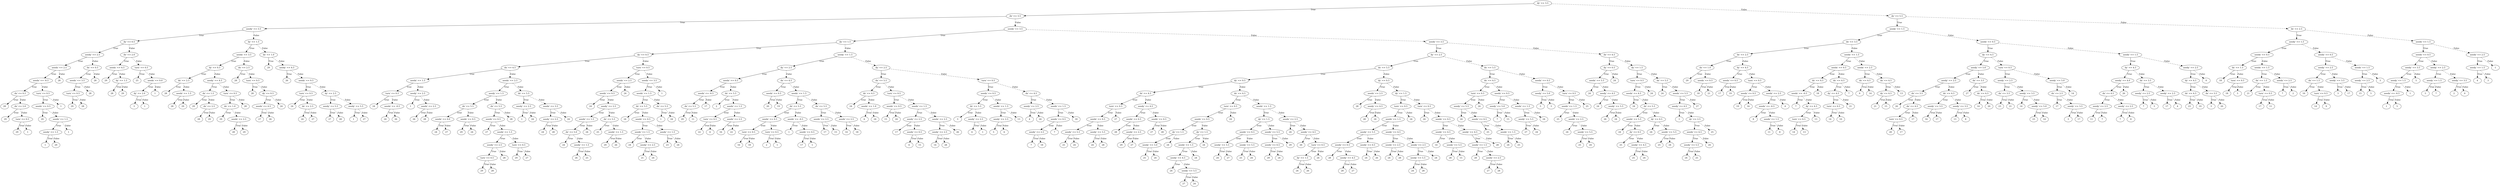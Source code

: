 digraph {
0 [label="dy' <= 3.5"];
1 [label="dx' <= 3.5"];
2 [label="seedy' <= 3.5"];
3 [label="dy' <= 0.5"];
4 [label="seedy' <= 2.5"];
5 [label="seedx' <= 2.5"];
6 [label="seedx' <= -0.5"];
7 [label="dx' <= 0.5"];
8 [label="28"];
7 -> 8 [label="True"];
9 [label="dx' <= 2.0"];
10 [label="29"];
9 -> 10 [label="True"];
11 [label="turn' <= 0.5"];
12 [label="29"];
11 -> 12 [label="True"];
13 [label="1"];
11 -> 13 [style="dashed", label="False"];
9 -> 11 [style="dashed", label="False"];
7 -> 9 [style="dashed", label="False"];
6 -> 7 [label="True"];
14 [label="turn' <= 0.5"];
15 [label="seedx' <= 0.5"];
16 [label="29"];
15 -> 16 [label="True"];
17 [label="seedx' <= 1.5"];
18 [label="seedy' <= 1.5"];
19 [label="1"];
18 -> 19 [label="True"];
20 [label="29"];
18 -> 20 [style="dashed", label="False"];
17 -> 18 [label="True"];
21 [label="1"];
17 -> 21 [style="dashed", label="False"];
15 -> 17 [style="dashed", label="False"];
14 -> 15 [label="True"];
22 [label="1"];
14 -> 22 [style="dashed", label="False"];
6 -> 14 [style="dashed", label="False"];
5 -> 6 [label="True"];
23 [label="28"];
5 -> 23 [style="dashed", label="False"];
4 -> 5 [label="True"];
24 [label="dx' <= 0.5"];
25 [label="seedx' <= 3.5"];
26 [label="turn' <= 0.5"];
27 [label="29"];
26 -> 27 [label="True"];
28 [label="28"];
26 -> 28 [style="dashed", label="False"];
25 -> 26 [label="True"];
29 [label="28"];
25 -> 29 [style="dashed", label="False"];
24 -> 25 [label="True"];
30 [label="28"];
24 -> 30 [style="dashed", label="False"];
4 -> 24 [style="dashed", label="False"];
3 -> 4 [label="True"];
31 [label="dx' <= 2.0"];
32 [label="seedx' <= 4.5"];
33 [label="29"];
32 -> 33 [label="True"];
34 [label="dy' <= 1.5"];
35 [label="28"];
34 -> 35 [label="True"];
36 [label="29"];
34 -> 36 [style="dashed", label="False"];
32 -> 34 [style="dashed", label="False"];
31 -> 32 [label="True"];
37 [label="turn' <= 0.5"];
38 [label="25"];
37 -> 38 [label="True"];
39 [label="seedx' <= 0.0"];
40 [label="dy' <= 2.0"];
41 [label="3"];
40 -> 41 [label="True"];
42 [label="1"];
40 -> 42 [style="dashed", label="False"];
39 -> 40 [label="True"];
43 [label="1"];
39 -> 43 [style="dashed", label="False"];
37 -> 39 [style="dashed", label="False"];
31 -> 37 [style="dashed", label="False"];
3 -> 31 [style="dashed", label="False"];
2 -> 3 [label="True"];
44 [label="dy' <= 1.5"];
45 [label="seedx' <= 3.5"];
46 [label="dy' <= 0.5"];
47 [label="dx' <= 2.5"];
48 [label="28"];
47 -> 48 [label="True"];
49 [label="seedx' <= 1.5"];
50 [label="28"];
49 -> 50 [label="True"];
51 [label="29"];
49 -> 51 [style="dashed", label="False"];
47 -> 49 [style="dashed", label="False"];
46 -> 47 [label="True"];
52 [label="seedy' <= 4.5"];
53 [label="dx' <= 1.5"];
54 [label="29"];
53 -> 54 [label="True"];
55 [label="dx' <= 2.5"];
56 [label="28"];
55 -> 56 [label="True"];
57 [label="29"];
55 -> 57 [style="dashed", label="False"];
53 -> 55 [style="dashed", label="False"];
52 -> 53 [label="True"];
58 [label="turn' <= 0.5"];
59 [label="dx' <= 1.0"];
60 [label="29"];
59 -> 60 [label="True"];
61 [label="seedx' <= 2.5"];
62 [label="28"];
61 -> 62 [label="True"];
63 [label="29"];
61 -> 63 [style="dashed", label="False"];
59 -> 61 [style="dashed", label="False"];
58 -> 59 [label="True"];
64 [label="28"];
58 -> 64 [style="dashed", label="False"];
52 -> 58 [style="dashed", label="False"];
46 -> 52 [style="dashed", label="False"];
45 -> 46 [label="True"];
65 [label="dx' <= 2.5"];
66 [label="28"];
65 -> 66 [label="True"];
67 [label="turn' <= 0.5"];
68 [label="28"];
67 -> 68 [label="True"];
69 [label="dy' <= 0.5"];
70 [label="seedx' <= 4.5"];
71 [label="27"];
70 -> 71 [label="True"];
72 [label="26"];
70 -> 72 [style="dashed", label="False"];
69 -> 70 [label="True"];
73 [label="24"];
69 -> 73 [style="dashed", label="False"];
67 -> 69 [style="dashed", label="False"];
65 -> 67 [style="dashed", label="False"];
45 -> 65 [style="dashed", label="False"];
44 -> 45 [label="True"];
74 [label="dx' <= 1.0"];
75 [label="29"];
74 -> 75 [label="True"];
76 [label="seedy' <= 4.5"];
77 [label="26"];
76 -> 77 [label="True"];
78 [label="seedx' <= 0.5"];
79 [label="turn' <= 0.5"];
80 [label="24"];
79 -> 80 [label="True"];
81 [label="dx' <= 2.5"];
82 [label="24"];
81 -> 82 [label="True"];
83 [label="27"];
81 -> 83 [style="dashed", label="False"];
79 -> 81 [style="dashed", label="False"];
78 -> 79 [label="True"];
84 [label="dy' <= 2.5"];
85 [label="seedy' <= 5.5"];
86 [label="27"];
85 -> 86 [label="True"];
87 [label="28"];
85 -> 87 [style="dashed", label="False"];
84 -> 85 [label="True"];
88 [label="seedy' <= 5.5"];
89 [label="1"];
88 -> 89 [label="True"];
90 [label="27"];
88 -> 90 [style="dashed", label="False"];
84 -> 88 [style="dashed", label="False"];
78 -> 84 [style="dashed", label="False"];
76 -> 78 [style="dashed", label="False"];
74 -> 76 [style="dashed", label="False"];
44 -> 74 [style="dashed", label="False"];
2 -> 44 [style="dashed", label="False"];
1 -> 2 [label="True"];
91 [label="seedy' <= 3.5"];
92 [label="dy' <= 1.5"];
93 [label="dy' <= 0.5"];
94 [label="dx' <= 4.5"];
95 [label="seedx' <= 1.5"];
96 [label="turn' <= 0.5"];
97 [label="24"];
96 -> 97 [label="True"];
98 [label="seedx' <= -0.5"];
99 [label="24"];
98 -> 99 [label="True"];
100 [label="26"];
98 -> 100 [style="dashed", label="False"];
96 -> 98 [style="dashed", label="False"];
95 -> 96 [label="True"];
101 [label="seedy' <= 2.5"];
102 [label="1"];
101 -> 102 [label="True"];
103 [label="seedx' <= 2.5"];
104 [label="26"];
103 -> 104 [label="True"];
105 [label="28"];
103 -> 105 [style="dashed", label="False"];
101 -> 103 [style="dashed", label="False"];
95 -> 101 [style="dashed", label="False"];
94 -> 95 [label="True"];
106 [label="seedx' <= 2.5"];
107 [label="seedy' <= 1.5"];
108 [label="dx' <= 5.5"];
109 [label="seedx' <= 0.0"];
110 [label="24"];
109 -> 110 [label="True"];
111 [label="27"];
109 -> 111 [style="dashed", label="False"];
108 -> 109 [label="True"];
112 [label="seedx' <= 0.5"];
113 [label="29"];
112 -> 113 [label="True"];
114 [label="24"];
112 -> 114 [style="dashed", label="False"];
108 -> 112 [style="dashed", label="False"];
107 -> 108 [label="True"];
115 [label="dx' <= 5.5"];
116 [label="seedx' <= 0.5"];
117 [label="27"];
116 -> 117 [label="True"];
118 [label="seedx' <= 1.5"];
119 [label="seedy' <= 2.5"];
120 [label="turn' <= 0.5"];
121 [label="29"];
120 -> 121 [label="True"];
122 [label="28"];
120 -> 122 [style="dashed", label="False"];
119 -> 120 [label="True"];
123 [label="28"];
119 -> 123 [style="dashed", label="False"];
118 -> 119 [label="True"];
124 [label="turn' <= 0.5"];
125 [label="29"];
124 -> 125 [label="True"];
126 [label="27"];
124 -> 126 [style="dashed", label="False"];
118 -> 124 [style="dashed", label="False"];
116 -> 118 [style="dashed", label="False"];
115 -> 116 [label="True"];
127 [label="28"];
115 -> 127 [style="dashed", label="False"];
107 -> 115 [style="dashed", label="False"];
106 -> 107 [label="True"];
128 [label="dx' <= 5.5"];
129 [label="seedy' <= 2.5"];
130 [label="1"];
129 -> 130 [label="True"];
131 [label="24"];
129 -> 131 [style="dashed", label="False"];
128 -> 129 [label="True"];
132 [label="seedx' <= 3.5"];
133 [label="seedy' <= 2.5"];
134 [label="24"];
133 -> 134 [label="True"];
135 [label="28"];
133 -> 135 [style="dashed", label="False"];
132 -> 133 [label="True"];
136 [label="24"];
132 -> 136 [style="dashed", label="False"];
128 -> 132 [style="dashed", label="False"];
106 -> 128 [style="dashed", label="False"];
94 -> 106 [style="dashed", label="False"];
93 -> 94 [label="True"];
137 [label="turn' <= 0.5"];
138 [label="seedx' <= 2.5"];
139 [label="seedx' <= 0.5"];
140 [label="24"];
139 -> 140 [label="True"];
141 [label="seedy' <= 2.5"];
142 [label="seedx' <= 1.5"];
143 [label="dx' <= 5.0"];
144 [label="24"];
143 -> 144 [label="True"];
145 [label="seedy' <= 1.5"];
146 [label="26"];
145 -> 146 [label="True"];
147 [label="25"];
145 -> 147 [style="dashed", label="False"];
143 -> 145 [style="dashed", label="False"];
142 -> 143 [label="True"];
148 [label="24"];
142 -> 148 [style="dashed", label="False"];
141 -> 142 [label="True"];
149 [label="dx' <= 5.5"];
150 [label="25"];
149 -> 150 [label="True"];
151 [label="seedx' <= 1.5"];
152 [label="29"];
151 -> 152 [label="True"];
153 [label="26"];
151 -> 153 [style="dashed", label="False"];
149 -> 151 [style="dashed", label="False"];
141 -> 149 [style="dashed", label="False"];
139 -> 141 [style="dashed", label="False"];
138 -> 139 [label="True"];
154 [label="24"];
138 -> 154 [style="dashed", label="False"];
137 -> 138 [label="True"];
155 [label="seedx' <= 3.5"];
156 [label="seedx' <= 1.5"];
157 [label="dx' <= 5.5"];
158 [label="24"];
157 -> 158 [label="True"];
159 [label="seedx' <= 0.5"];
160 [label="seedy' <= 1.5"];
161 [label="24"];
160 -> 161 [label="True"];
162 [label="seedy' <= 2.5"];
163 [label="21"];
162 -> 163 [label="True"];
164 [label="24"];
162 -> 164 [style="dashed", label="False"];
160 -> 162 [style="dashed", label="False"];
159 -> 160 [label="True"];
165 [label="seedy' <= 1.5"];
166 [label="23"];
165 -> 166 [label="True"];
167 [label="24"];
165 -> 167 [style="dashed", label="False"];
159 -> 165 [style="dashed", label="False"];
157 -> 159 [style="dashed", label="False"];
156 -> 157 [label="True"];
168 [label="dx' <= 5.5"];
169 [label="1"];
168 -> 169 [label="True"];
170 [label="24"];
168 -> 170 [style="dashed", label="False"];
156 -> 168 [style="dashed", label="False"];
155 -> 156 [label="True"];
171 [label="1"];
155 -> 171 [style="dashed", label="False"];
137 -> 155 [style="dashed", label="False"];
93 -> 137 [style="dashed", label="False"];
92 -> 93 [label="True"];
172 [label="seedy' <= 1.5"];
173 [label="dy' <= 2.5"];
174 [label="seedx' <= 0.5"];
175 [label="seedx' <= -0.5"];
176 [label="dx' <= 5.5"];
177 [label="29"];
176 -> 177 [label="True"];
178 [label="11"];
176 -> 178 [style="dashed", label="False"];
175 -> 176 [label="True"];
179 [label="17"];
175 -> 179 [style="dashed", label="False"];
174 -> 175 [label="True"];
180 [label="dx' <= 5.5"];
181 [label="2"];
180 -> 181 [label="True"];
182 [label="seedx' <= 1.5"];
183 [label="turn' <= 0.5"];
184 [label="22"];
183 -> 184 [label="True"];
185 [label="6"];
183 -> 185 [style="dashed", label="False"];
182 -> 183 [label="True"];
186 [label="seedx' <= 2.5"];
187 [label="16"];
186 -> 187 [label="True"];
188 [label="22"];
186 -> 188 [style="dashed", label="False"];
182 -> 186 [style="dashed", label="False"];
180 -> 182 [style="dashed", label="False"];
174 -> 180 [style="dashed", label="False"];
173 -> 174 [label="True"];
189 [label="dx' <= 4.5"];
190 [label="seedx' <= 0.5"];
191 [label="20"];
190 -> 191 [label="True"];
192 [label="19"];
190 -> 192 [style="dashed", label="False"];
189 -> 190 [label="True"];
193 [label="seedx' <= 1.5"];
194 [label="dx' <= 5.5"];
195 [label="seedx' <= 0.5"];
196 [label="turn' <= 0.5"];
197 [label="16"];
196 -> 197 [label="True"];
198 [label="18"];
196 -> 198 [style="dashed", label="False"];
195 -> 196 [label="True"];
199 [label="turn' <= 0.5"];
200 [label="2"];
199 -> 200 [label="True"];
201 [label="1"];
199 -> 201 [style="dashed", label="False"];
195 -> 199 [style="dashed", label="False"];
194 -> 195 [label="True"];
202 [label="seedx' <= -0.5"];
203 [label="1"];
202 -> 203 [label="True"];
204 [label="seedx' <= 0.5"];
205 [label="17"];
204 -> 205 [label="True"];
206 [label="1"];
204 -> 206 [style="dashed", label="False"];
202 -> 204 [style="dashed", label="False"];
194 -> 202 [style="dashed", label="False"];
193 -> 194 [label="True"];
207 [label="dx' <= 5.5"];
208 [label="seedx' <= 2.5"];
209 [label="17"];
208 -> 209 [label="True"];
210 [label="15"];
208 -> 210 [style="dashed", label="False"];
207 -> 208 [label="True"];
211 [label="seedx' <= 2.5"];
212 [label="14"];
211 -> 212 [label="True"];
213 [label="18"];
211 -> 213 [style="dashed", label="False"];
207 -> 211 [style="dashed", label="False"];
193 -> 207 [style="dashed", label="False"];
189 -> 193 [style="dashed", label="False"];
173 -> 189 [style="dashed", label="False"];
172 -> 173 [label="True"];
214 [label="dy' <= 2.5"];
215 [label="dx' <= 5.5"];
216 [label="dx' <= 4.5"];
217 [label="24"];
216 -> 217 [label="True"];
218 [label="seedx' <= 1.0"];
219 [label="6"];
218 -> 219 [label="True"];
220 [label="24"];
218 -> 220 [style="dashed", label="False"];
216 -> 218 [style="dashed", label="False"];
215 -> 216 [label="True"];
221 [label="turn' <= 0.5"];
222 [label="seedx' <= 0.5"];
223 [label="15"];
222 -> 223 [label="True"];
224 [label="24"];
222 -> 224 [style="dashed", label="False"];
221 -> 222 [label="True"];
225 [label="seedx' <= 1.5"];
226 [label="seedy' <= 2.5"];
227 [label="17"];
226 -> 227 [label="True"];
228 [label="seedx' <= 0.5"];
229 [label="4"];
228 -> 229 [label="True"];
230 [label="15"];
228 -> 230 [style="dashed", label="False"];
226 -> 228 [style="dashed", label="False"];
225 -> 226 [label="True"];
231 [label="seedx' <= 2.5"];
232 [label="seedy' <= 2.5"];
233 [label="14"];
232 -> 233 [label="True"];
234 [label="28"];
232 -> 234 [style="dashed", label="False"];
231 -> 232 [label="True"];
235 [label="26"];
231 -> 235 [style="dashed", label="False"];
225 -> 231 [style="dashed", label="False"];
221 -> 225 [style="dashed", label="False"];
215 -> 221 [style="dashed", label="False"];
214 -> 215 [label="True"];
236 [label="turn' <= 0.5"];
237 [label="seedx' <= 0.5"];
238 [label="dx' <= 5.5"];
239 [label="3"];
238 -> 239 [label="True"];
240 [label="seedy' <= 2.5"];
241 [label="6"];
240 -> 241 [label="True"];
242 [label="1"];
240 -> 242 [style="dashed", label="False"];
238 -> 240 [style="dashed", label="False"];
237 -> 238 [label="True"];
243 [label="seedx' <= 1.5"];
244 [label="seedy' <= 2.5"];
245 [label="5"];
244 -> 245 [label="True"];
246 [label="6"];
244 -> 246 [style="dashed", label="False"];
243 -> 244 [label="True"];
247 [label="13"];
243 -> 247 [style="dashed", label="False"];
237 -> 243 [style="dashed", label="False"];
236 -> 237 [label="True"];
248 [label="dx' <= 4.5"];
249 [label="seedy' <= 2.5"];
250 [label="4"];
249 -> 250 [label="True"];
251 [label="24"];
249 -> 251 [style="dashed", label="False"];
248 -> 249 [label="True"];
252 [label="seedx' <= 1.5"];
253 [label="seedx' <= 0.5"];
254 [label="seedy' <= 2.5"];
255 [label="7"];
254 -> 255 [label="True"];
256 [label="18"];
254 -> 256 [style="dashed", label="False"];
253 -> 254 [label="True"];
257 [label="7"];
253 -> 257 [style="dashed", label="False"];
252 -> 253 [label="True"];
258 [label="18"];
252 -> 258 [style="dashed", label="False"];
248 -> 252 [style="dashed", label="False"];
236 -> 248 [style="dashed", label="False"];
214 -> 236 [style="dashed", label="False"];
172 -> 214 [style="dashed", label="False"];
92 -> 172 [style="dashed", label="False"];
91 -> 92 [label="True"];
259 [label="seedx' <= 3.5"];
260 [label="dy' <= 2.5"];
261 [label="dx' <= 5.5"];
262 [label="dy' <= 0.5"];
263 [label="dx' <= 4.5"];
264 [label="turn' <= 0.5"];
265 [label="seedx' <= 0.5"];
266 [label="seedy' <= 5.5"];
267 [label="25"];
266 -> 267 [label="True"];
268 [label="24"];
266 -> 268 [style="dashed", label="False"];
265 -> 266 [label="True"];
269 [label="seedy' <= 5.5"];
270 [label="24"];
269 -> 270 [label="True"];
271 [label="28"];
269 -> 271 [style="dashed", label="False"];
265 -> 269 [style="dashed", label="False"];
264 -> 265 [label="True"];
272 [label="27"];
264 -> 272 [style="dashed", label="False"];
263 -> 264 [label="True"];
273 [label="seedy' <= 4.5"];
274 [label="seedx' <= 0.5"];
275 [label="28"];
274 -> 275 [label="True"];
276 [label="seedx' <= 2.5"];
277 [label="29"];
276 -> 277 [label="True"];
278 [label="27"];
276 -> 278 [style="dashed", label="False"];
274 -> 276 [style="dashed", label="False"];
273 -> 274 [label="True"];
279 [label="seedx' <= 0.5"];
280 [label="27"];
279 -> 280 [label="True"];
281 [label="28"];
279 -> 281 [style="dashed", label="False"];
273 -> 279 [style="dashed", label="False"];
263 -> 273 [style="dashed", label="False"];
262 -> 263 [label="True"];
282 [label="dx' <= 4.5"];
283 [label="turn' <= 0.5"];
284 [label="seedx' <= 0.5"];
285 [label="dy' <= 1.5"];
286 [label="seedy' <= 5.0"];
287 [label="25"];
286 -> 287 [label="True"];
288 [label="24"];
286 -> 288 [style="dashed", label="False"];
285 -> 286 [label="True"];
289 [label="24"];
285 -> 289 [style="dashed", label="False"];
284 -> 285 [label="True"];
290 [label="dy' <= 1.5"];
291 [label="seedx' <= 1.5"];
292 [label="seedy' <= 4.5"];
293 [label="24"];
292 -> 293 [label="True"];
294 [label="seedy' <= 5.5"];
295 [label="27"];
294 -> 295 [label="True"];
296 [label="24"];
294 -> 296 [style="dashed", label="False"];
292 -> 294 [style="dashed", label="False"];
291 -> 292 [label="True"];
297 [label="24"];
291 -> 297 [style="dashed", label="False"];
290 -> 291 [label="True"];
298 [label="24"];
290 -> 298 [style="dashed", label="False"];
284 -> 290 [style="dashed", label="False"];
283 -> 284 [label="True"];
299 [label="24"];
283 -> 299 [style="dashed", label="False"];
282 -> 283 [label="True"];
300 [label="seedx' <= 1.5"];
301 [label="dy' <= 1.5"];
302 [label="seedx' <= 0.5"];
303 [label="seedy' <= 5.5"];
304 [label="24"];
303 -> 304 [label="True"];
305 [label="27"];
303 -> 305 [style="dashed", label="False"];
302 -> 303 [label="True"];
306 [label="seedy' <= 5.5"];
307 [label="25"];
306 -> 307 [label="True"];
308 [label="24"];
306 -> 308 [style="dashed", label="False"];
302 -> 306 [style="dashed", label="False"];
301 -> 302 [label="True"];
309 [label="seedy' <= 5.5"];
310 [label="seedx' <= 0.5"];
311 [label="29"];
310 -> 311 [label="True"];
312 [label="24"];
310 -> 312 [style="dashed", label="False"];
309 -> 310 [label="True"];
313 [label="29"];
309 -> 313 [style="dashed", label="False"];
301 -> 309 [style="dashed", label="False"];
300 -> 301 [label="True"];
314 [label="seedx' <= 2.5"];
315 [label="24"];
314 -> 315 [label="True"];
316 [label="seedy' <= 4.5"];
317 [label="26"];
316 -> 317 [label="True"];
318 [label="turn' <= 0.5"];
319 [label="dy' <= 1.5"];
320 [label="24"];
319 -> 320 [label="True"];
321 [label="26"];
319 -> 321 [style="dashed", label="False"];
318 -> 319 [label="True"];
322 [label="24"];
318 -> 322 [style="dashed", label="False"];
316 -> 318 [style="dashed", label="False"];
314 -> 316 [style="dashed", label="False"];
300 -> 314 [style="dashed", label="False"];
282 -> 300 [style="dashed", label="False"];
262 -> 282 [style="dashed", label="False"];
261 -> 262 [label="True"];
323 [label="dy' <= 0.5"];
324 [label="seedx' <= 2.5"];
325 [label="28"];
324 -> 325 [label="True"];
326 [label="seedy' <= 4.5"];
327 [label="28"];
326 -> 327 [label="True"];
328 [label="24"];
326 -> 328 [style="dashed", label="False"];
324 -> 326 [style="dashed", label="False"];
323 -> 324 [label="True"];
329 [label="dy' <= 1.5"];
330 [label="turn' <= 0.5"];
331 [label="seedx' <= 1.5"];
332 [label="seedy' <= 5.5"];
333 [label="seedx' <= 0.5"];
334 [label="28"];
333 -> 334 [label="True"];
335 [label="seedy' <= 4.5"];
336 [label="28"];
335 -> 336 [label="True"];
337 [label="27"];
335 -> 337 [style="dashed", label="False"];
333 -> 335 [style="dashed", label="False"];
332 -> 333 [label="True"];
338 [label="seedx' <= 0.5"];
339 [label="24"];
338 -> 339 [label="True"];
340 [label="26"];
338 -> 340 [style="dashed", label="False"];
332 -> 338 [style="dashed", label="False"];
331 -> 332 [label="True"];
341 [label="seedy' <= 4.5"];
342 [label="seedx' <= 2.5"];
343 [label="24"];
342 -> 343 [label="True"];
344 [label="28"];
342 -> 344 [style="dashed", label="False"];
341 -> 342 [label="True"];
345 [label="seedx' <= 2.5"];
346 [label="seedy' <= 5.5"];
347 [label="24"];
346 -> 347 [label="True"];
348 [label="28"];
346 -> 348 [style="dashed", label="False"];
345 -> 346 [label="True"];
349 [label="24"];
345 -> 349 [style="dashed", label="False"];
341 -> 345 [style="dashed", label="False"];
331 -> 341 [style="dashed", label="False"];
330 -> 331 [label="True"];
350 [label="24"];
330 -> 350 [style="dashed", label="False"];
329 -> 330 [label="True"];
351 [label="turn' <= 0.5"];
352 [label="24"];
351 -> 352 [label="True"];
353 [label="seedx' <= 0.5"];
354 [label="seedy' <= 4.5"];
355 [label="14"];
354 -> 355 [label="True"];
356 [label="seedy' <= 5.5"];
357 [label="28"];
356 -> 357 [label="True"];
358 [label="15"];
356 -> 358 [style="dashed", label="False"];
354 -> 356 [style="dashed", label="False"];
353 -> 354 [label="True"];
359 [label="seedy' <= 4.5"];
360 [label="seedx' <= 1.5"];
361 [label="28"];
360 -> 361 [label="True"];
362 [label="seedx' <= 2.5"];
363 [label="27"];
362 -> 363 [label="True"];
364 [label="28"];
362 -> 364 [style="dashed", label="False"];
360 -> 362 [style="dashed", label="False"];
359 -> 360 [label="True"];
365 [label="28"];
359 -> 365 [style="dashed", label="False"];
353 -> 359 [style="dashed", label="False"];
351 -> 353 [style="dashed", label="False"];
329 -> 351 [style="dashed", label="False"];
323 -> 329 [style="dashed", label="False"];
261 -> 323 [style="dashed", label="False"];
260 -> 261 [label="True"];
366 [label="dx' <= 5.5"];
367 [label="dx' <= 4.5"];
368 [label="turn' <= 0.5"];
369 [label="seedy' <= 5.5"];
370 [label="24"];
369 -> 370 [label="True"];
371 [label="seedx' <= 0.5"];
372 [label="25"];
371 -> 372 [label="True"];
373 [label="seedx' <= 1.5"];
374 [label="24"];
373 -> 374 [label="True"];
375 [label="25"];
373 -> 375 [style="dashed", label="False"];
371 -> 373 [style="dashed", label="False"];
369 -> 371 [style="dashed", label="False"];
368 -> 369 [label="True"];
376 [label="24"];
368 -> 376 [style="dashed", label="False"];
367 -> 368 [label="True"];
377 [label="seedx' <= 0.5"];
378 [label="seedy' <= 5.0"];
379 [label="7"];
378 -> 379 [label="True"];
380 [label="15"];
378 -> 380 [style="dashed", label="False"];
377 -> 378 [label="True"];
381 [label="seedx' <= 1.5"];
382 [label="seedy' <= 5.5"];
383 [label="27"];
382 -> 383 [label="True"];
384 [label="24"];
382 -> 384 [style="dashed", label="False"];
381 -> 382 [label="True"];
385 [label="24"];
381 -> 385 [style="dashed", label="False"];
377 -> 381 [style="dashed", label="False"];
367 -> 377 [style="dashed", label="False"];
366 -> 367 [label="True"];
386 [label="seedx' <= 0.5"];
387 [label="seedy' <= 5.0"];
388 [label="5"];
387 -> 388 [label="True"];
389 [label="3"];
387 -> 389 [style="dashed", label="False"];
386 -> 387 [label="True"];
390 [label="turn' <= 0.5"];
391 [label="seedx' <= 1.5"];
392 [label="25"];
391 -> 392 [label="True"];
393 [label="seedx' <= 2.5"];
394 [label="24"];
393 -> 394 [label="True"];
395 [label="seedy' <= 5.5"];
396 [label="25"];
395 -> 396 [label="True"];
397 [label="24"];
395 -> 397 [style="dashed", label="False"];
393 -> 395 [style="dashed", label="False"];
391 -> 393 [style="dashed", label="False"];
390 -> 391 [label="True"];
398 [label="25"];
390 -> 398 [style="dashed", label="False"];
386 -> 390 [style="dashed", label="False"];
366 -> 386 [style="dashed", label="False"];
260 -> 366 [style="dashed", label="False"];
259 -> 260 [label="True"];
399 [label="dx' <= 4.5"];
400 [label="dy' <= 0.5"];
401 [label="seedx' <= 5.5"];
402 [label="24"];
401 -> 402 [label="True"];
403 [label="seedy' <= 4.5"];
404 [label="24"];
403 -> 404 [label="True"];
405 [label="seedy' <= 5.5"];
406 [label="26"];
405 -> 406 [label="True"];
407 [label="24"];
405 -> 407 [style="dashed", label="False"];
403 -> 405 [style="dashed", label="False"];
401 -> 403 [style="dashed", label="False"];
400 -> 401 [label="True"];
408 [label="24"];
400 -> 408 [style="dashed", label="False"];
399 -> 400 [label="True"];
409 [label="dy' <= 1.5"];
410 [label="turn' <= 0.5"];
411 [label="seedx' <= 4.5"];
412 [label="24"];
411 -> 412 [label="True"];
413 [label="dx' <= 5.5"];
414 [label="seedx' <= 5.5"];
415 [label="24"];
414 -> 415 [label="True"];
416 [label="dy' <= 0.5"];
417 [label="25"];
416 -> 417 [label="True"];
418 [label="seedy' <= 4.5"];
419 [label="25"];
418 -> 419 [label="True"];
420 [label="24"];
418 -> 420 [style="dashed", label="False"];
416 -> 418 [style="dashed", label="False"];
414 -> 416 [style="dashed", label="False"];
413 -> 414 [label="True"];
421 [label="dy' <= 0.5"];
422 [label="24"];
421 -> 422 [label="True"];
423 [label="seedx' <= 5.5"];
424 [label="25"];
423 -> 424 [label="True"];
425 [label="24"];
423 -> 425 [style="dashed", label="False"];
421 -> 423 [style="dashed", label="False"];
413 -> 421 [style="dashed", label="False"];
411 -> 413 [style="dashed", label="False"];
410 -> 411 [label="True"];
426 [label="24"];
410 -> 426 [style="dashed", label="False"];
409 -> 410 [label="True"];
427 [label="dx' <= 5.5"];
428 [label="24"];
427 -> 428 [label="True"];
429 [label="seedx' <= 5.5"];
430 [label="seedy' <= 4.5"];
431 [label="1"];
430 -> 431 [label="True"];
432 [label="dy' <= 2.5"];
433 [label="seedx' <= 4.5"];
434 [label="seedy' <= 5.5"];
435 [label="24"];
434 -> 435 [label="True"];
436 [label="25"];
434 -> 436 [style="dashed", label="False"];
433 -> 434 [label="True"];
437 [label="24"];
433 -> 437 [style="dashed", label="False"];
432 -> 433 [label="True"];
438 [label="25"];
432 -> 438 [style="dashed", label="False"];
430 -> 432 [style="dashed", label="False"];
429 -> 430 [label="True"];
439 [label="27"];
429 -> 439 [style="dashed", label="False"];
427 -> 429 [style="dashed", label="False"];
409 -> 427 [style="dashed", label="False"];
399 -> 409 [style="dashed", label="False"];
259 -> 399 [style="dashed", label="False"];
91 -> 259 [style="dashed", label="False"];
1 -> 91 [style="dashed", label="False"];
0 -> 1 [label="True"];
440 [label="dy' <= 5.5"];
441 [label="seedy' <= 1.5"];
442 [label="dx' <= 3.5"];
443 [label="dx' <= 2.5"];
444 [label="dx' <= 1.0"];
445 [label="29"];
444 -> 445 [label="True"];
446 [label="seedx' <= 0.5"];
447 [label="18"];
446 -> 447 [label="True"];
448 [label="21"];
446 -> 448 [style="dashed", label="False"];
444 -> 446 [style="dashed", label="False"];
443 -> 444 [label="True"];
449 [label="dy' <= 4.5"];
450 [label="seedx' <= 0.5"];
451 [label="17"];
450 -> 451 [label="True"];
452 [label="19"];
450 -> 452 [style="dashed", label="False"];
449 -> 450 [label="True"];
453 [label="turn' <= 0.5"];
454 [label="seedx' <= 0.5"];
455 [label="19"];
454 -> 455 [label="True"];
456 [label="16"];
454 -> 456 [style="dashed", label="False"];
453 -> 454 [label="True"];
457 [label="seedx' <= 2.5"];
458 [label="seedx' <= -0.5"];
459 [label="8"];
458 -> 459 [label="True"];
460 [label="seedx' <= 1.5"];
461 [label="11"];
460 -> 461 [label="True"];
462 [label="8"];
460 -> 462 [style="dashed", label="False"];
458 -> 460 [style="dashed", label="False"];
457 -> 458 [label="True"];
463 [label="4"];
457 -> 463 [style="dashed", label="False"];
453 -> 457 [style="dashed", label="False"];
449 -> 453 [style="dashed", label="False"];
443 -> 449 [style="dashed", label="False"];
442 -> 443 [label="True"];
464 [label="seedx' <= 1.5"];
465 [label="seedx' <= 0.5"];
466 [label="dx' <= 4.5"];
467 [label="seedx' <= -0.5"];
468 [label="7"];
467 -> 468 [label="True"];
469 [label="dy' <= 4.5"];
470 [label="turn' <= 0.5"];
471 [label="14"];
470 -> 471 [label="True"];
472 [label="13"];
470 -> 472 [style="dashed", label="False"];
469 -> 470 [label="True"];
473 [label="13"];
469 -> 473 [style="dashed", label="False"];
467 -> 469 [style="dashed", label="False"];
466 -> 467 [label="True"];
474 [label="18"];
466 -> 474 [style="dashed", label="False"];
465 -> 466 [label="True"];
475 [label="dx' <= 4.5"];
476 [label="dy' <= 4.5"];
477 [label="turn' <= 0.5"];
478 [label="14"];
477 -> 478 [label="True"];
479 [label="10"];
477 -> 479 [style="dashed", label="False"];
476 -> 477 [label="True"];
480 [label="21"];
476 -> 480 [style="dashed", label="False"];
475 -> 476 [label="True"];
481 [label="7"];
475 -> 481 [style="dashed", label="False"];
465 -> 475 [style="dashed", label="False"];
464 -> 465 [label="True"];
482 [label="seedx' <= 2.5"];
483 [label="dx' <= 4.5"];
484 [label="9"];
483 -> 484 [label="True"];
485 [label="14"];
483 -> 485 [style="dashed", label="False"];
482 -> 483 [label="True"];
486 [label="dx' <= 4.5"];
487 [label="dy' <= 4.5"];
488 [label="21"];
487 -> 488 [label="True"];
489 [label="15"];
487 -> 489 [style="dashed", label="False"];
486 -> 487 [label="True"];
490 [label="13"];
486 -> 490 [style="dashed", label="False"];
482 -> 486 [style="dashed", label="False"];
464 -> 482 [style="dashed", label="False"];
442 -> 464 [style="dashed", label="False"];
441 -> 442 [label="True"];
491 [label="seedx' <= 0.5"];
492 [label="dy' <= 4.5"];
493 [label="seedy' <= 5.0"];
494 [label="seedy' <= 2.5"];
495 [label="dx' <= 3.5"];
496 [label="20"];
495 -> 496 [label="True"];
497 [label="dx' <= 4.5"];
498 [label="turn' <= 0.5"];
499 [label="20"];
498 -> 499 [label="True"];
500 [label="17"];
498 -> 500 [style="dashed", label="False"];
497 -> 498 [label="True"];
501 [label="17"];
497 -> 501 [style="dashed", label="False"];
495 -> 497 [style="dashed", label="False"];
494 -> 495 [label="True"];
502 [label="dx' <= 4.5"];
503 [label="seedy' <= 3.5"];
504 [label="16"];
503 -> 504 [label="True"];
505 [label="17"];
503 -> 505 [style="dashed", label="False"];
502 -> 503 [label="True"];
506 [label="seedy' <= 3.5"];
507 [label="13"];
506 -> 507 [label="True"];
508 [label="8"];
506 -> 508 [style="dashed", label="False"];
502 -> 506 [style="dashed", label="False"];
494 -> 502 [style="dashed", label="False"];
493 -> 494 [label="True"];
509 [label="dx' <= 3.5"];
510 [label="27"];
509 -> 510 [label="True"];
511 [label="dx' <= 4.5"];
512 [label="14"];
511 -> 512 [label="True"];
513 [label="20"];
511 -> 513 [style="dashed", label="False"];
509 -> 511 [style="dashed", label="False"];
493 -> 509 [style="dashed", label="False"];
492 -> 493 [label="True"];
514 [label="turn' <= 0.5"];
515 [label="seedy' <= 2.5"];
516 [label="dx' <= 3.5"];
517 [label="23"];
516 -> 517 [label="True"];
518 [label="21"];
516 -> 518 [style="dashed", label="False"];
515 -> 516 [label="True"];
519 [label="seedy' <= 3.5"];
520 [label="14"];
519 -> 520 [label="True"];
521 [label="seedy' <= 5.0"];
522 [label="23"];
521 -> 522 [label="True"];
523 [label="14"];
521 -> 523 [style="dashed", label="False"];
519 -> 521 [style="dashed", label="False"];
515 -> 519 [style="dashed", label="False"];
514 -> 515 [label="True"];
524 [label="seedy' <= 5.0"];
525 [label="dx' <= 2.5"];
526 [label="17"];
525 -> 526 [label="True"];
527 [label="seedy' <= 3.5"];
528 [label="3"];
527 -> 528 [label="True"];
529 [label="17"];
527 -> 529 [style="dashed", label="False"];
525 -> 527 [style="dashed", label="False"];
524 -> 525 [label="True"];
530 [label="14"];
524 -> 530 [style="dashed", label="False"];
514 -> 524 [style="dashed", label="False"];
492 -> 514 [style="dashed", label="False"];
491 -> 492 [label="True"];
531 [label="seedx' <= 1.5"];
532 [label="dy' <= 4.5"];
533 [label="seedy' <= 4.0"];
534 [label="dx' <= 4.5"];
535 [label="seedy' <= 2.5"];
536 [label="11"];
535 -> 536 [label="True"];
537 [label="7"];
535 -> 537 [style="dashed", label="False"];
534 -> 535 [label="True"];
538 [label="seedy' <= 2.5"];
539 [label="7"];
538 -> 539 [label="True"];
540 [label="8"];
538 -> 540 [style="dashed", label="False"];
534 -> 538 [style="dashed", label="False"];
533 -> 534 [label="True"];
541 [label="26"];
533 -> 541 [style="dashed", label="False"];
532 -> 533 [label="True"];
542 [label="dx' <= 3.5"];
543 [label="seedy' <= 2.5"];
544 [label="7"];
543 -> 544 [label="True"];
545 [label="3"];
543 -> 545 [style="dashed", label="False"];
542 -> 543 [label="True"];
546 [label="seedy' <= 2.5"];
547 [label="17"];
546 -> 547 [label="True"];
548 [label="4"];
546 -> 548 [style="dashed", label="False"];
542 -> 546 [style="dashed", label="False"];
532 -> 542 [style="dashed", label="False"];
531 -> 532 [label="True"];
549 [label="seedy' <= 2.5"];
550 [label="dy' <= 4.5"];
551 [label="dx' <= 4.5"];
552 [label="23"];
551 -> 552 [label="True"];
553 [label="19"];
551 -> 553 [style="dashed", label="False"];
550 -> 551 [label="True"];
554 [label="dx' <= 3.5"];
555 [label="3"];
554 -> 555 [label="True"];
556 [label="20"];
554 -> 556 [style="dashed", label="False"];
550 -> 554 [style="dashed", label="False"];
549 -> 550 [label="True"];
557 [label="0"];
549 -> 557 [style="dashed", label="False"];
531 -> 549 [style="dashed", label="False"];
491 -> 531 [style="dashed", label="False"];
441 -> 491 [style="dashed", label="False"];
440 -> 441 [label="True"];
558 [label="dx' <= 2.5"];
559 [label="seedy' <= 1.5"];
560 [label="seedx' <= 0.5"];
561 [label="dx' <= 1.5"];
562 [label="18"];
561 -> 562 [label="True"];
563 [label="turn' <= 0.5"];
564 [label="18"];
563 -> 564 [label="True"];
565 [label="5"];
563 -> 565 [style="dashed", label="False"];
561 -> 563 [style="dashed", label="False"];
560 -> 561 [label="True"];
566 [label="seedx' <= 1.5"];
567 [label="dx' <= 1.5"];
568 [label="21"];
567 -> 568 [label="True"];
569 [label="turn' <= 0.5"];
570 [label="17"];
569 -> 570 [label="True"];
571 [label="11"];
569 -> 571 [style="dashed", label="False"];
567 -> 569 [style="dashed", label="False"];
566 -> 567 [label="True"];
572 [label="seedx' <= 2.5"];
573 [label="7"];
572 -> 573 [label="True"];
574 [label="2"];
572 -> 574 [style="dashed", label="False"];
566 -> 572 [style="dashed", label="False"];
560 -> 566 [style="dashed", label="False"];
559 -> 560 [label="True"];
575 [label="seedx' <= 0.5"];
576 [label="seedy' <= 2.5"];
577 [label="dx' <= 1.5"];
578 [label="16"];
577 -> 578 [label="True"];
579 [label="turn' <= 0.5"];
580 [label="14"];
579 -> 580 [label="True"];
581 [label="9"];
579 -> 581 [style="dashed", label="False"];
577 -> 579 [style="dashed", label="False"];
576 -> 577 [label="True"];
582 [label="seedy' <= 3.5"];
583 [label="3"];
582 -> 583 [label="True"];
584 [label="17"];
582 -> 584 [style="dashed", label="False"];
576 -> 582 [style="dashed", label="False"];
575 -> 576 [label="True"];
585 [label="seedx' <= 1.5"];
586 [label="seedy' <= 2.5"];
587 [label="15"];
586 -> 587 [label="True"];
588 [label="5"];
586 -> 588 [style="dashed", label="False"];
585 -> 586 [label="True"];
589 [label="3"];
585 -> 589 [style="dashed", label="False"];
575 -> 585 [style="dashed", label="False"];
559 -> 575 [style="dashed", label="False"];
558 -> 559 [label="True"];
590 [label="seedx' <= 1.5"];
591 [label="seedx' <= 0.5"];
592 [label="seedy' <= 3.5"];
593 [label="seedy' <= 1.5"];
594 [label="seedx' <= -0.5"];
595 [label="1"];
594 -> 595 [label="True"];
596 [label="5"];
594 -> 596 [style="dashed", label="False"];
593 -> 594 [label="True"];
597 [label="1"];
593 -> 597 [style="dashed", label="False"];
592 -> 593 [label="True"];
598 [label="5"];
592 -> 598 [style="dashed", label="False"];
591 -> 592 [label="True"];
599 [label="seedy' <= 2.5"];
600 [label="seedy' <= 1.5"];
601 [label="5"];
600 -> 601 [label="True"];
602 [label="7"];
600 -> 602 [style="dashed", label="False"];
599 -> 600 [label="True"];
603 [label="seedy' <= 3.5"];
604 [label="2"];
603 -> 604 [label="True"];
605 [label="0"];
603 -> 605 [style="dashed", label="False"];
599 -> 603 [style="dashed", label="False"];
591 -> 599 [style="dashed", label="False"];
590 -> 591 [label="True"];
606 [label="seedx' <= 2.5"];
607 [label="seedy' <= 1.5"];
608 [label="4"];
607 -> 608 [label="True"];
609 [label="3"];
607 -> 609 [style="dashed", label="False"];
606 -> 607 [label="True"];
610 [label="1"];
606 -> 610 [style="dashed", label="False"];
590 -> 606 [style="dashed", label="False"];
558 -> 590 [style="dashed", label="False"];
440 -> 558 [style="dashed", label="False"];
0 -> 440 [style="dashed", label="False"];

}